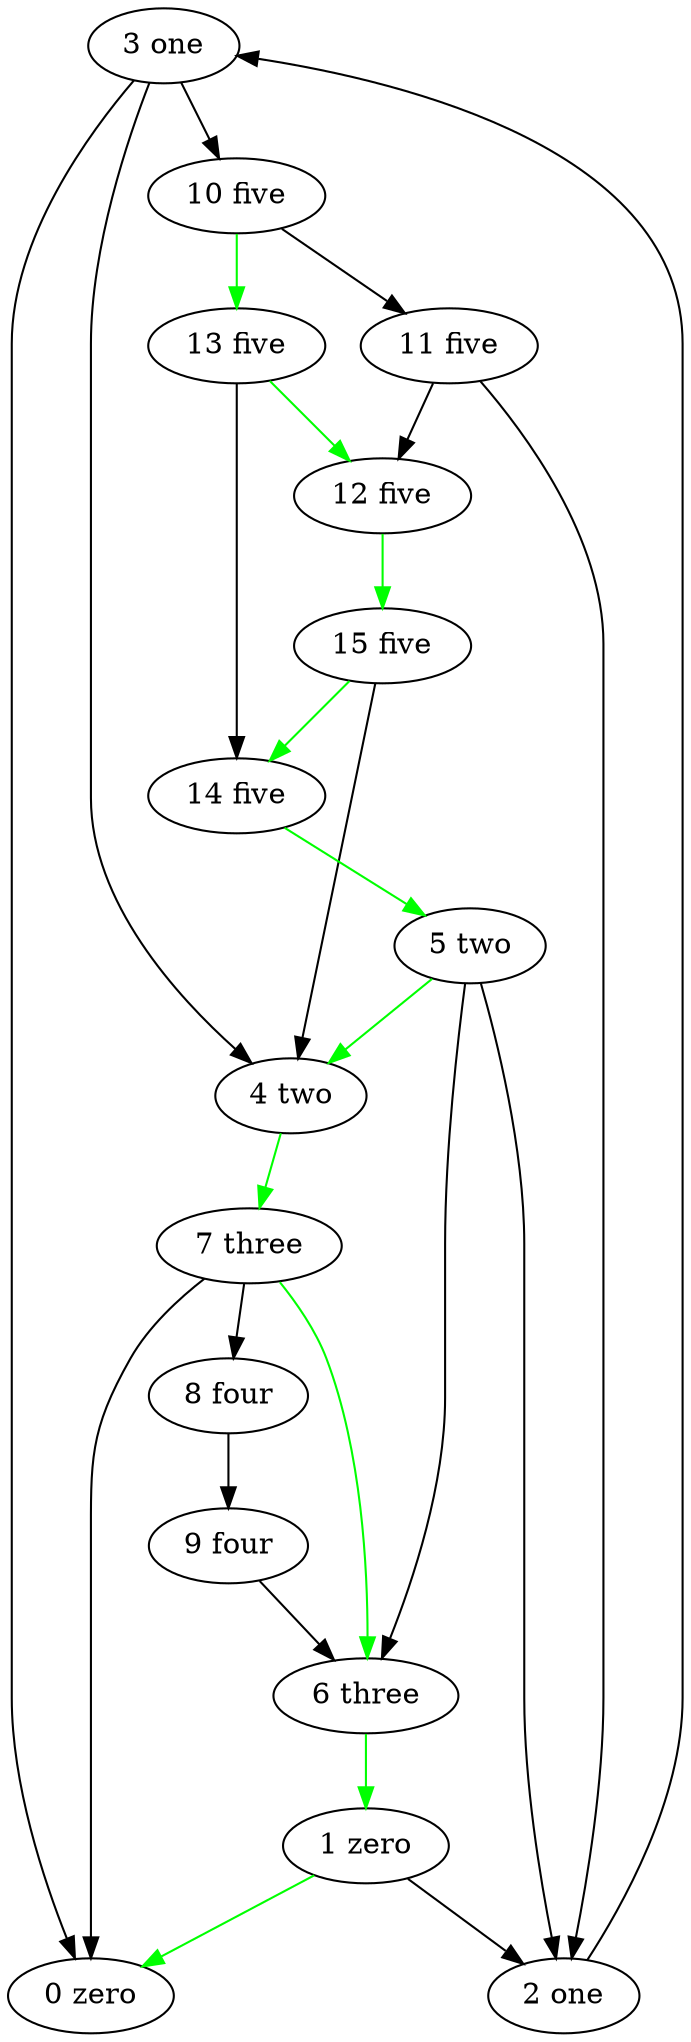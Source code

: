 digraph 4 {
	"0 zero";
	"3 one";
	"2 one";
	"5 two";
	"4 two";
	"7 three";
	"6 three";
	"9 four";
	"8 four";
	"11 five";
	"10 five";
	"13 five";
	"12 five";
	"15 five";
	"14 five";
	"1 zero";
	"3 one" -> "0 zero";
	"7 three" -> "0 zero";
	"1 zero" -> "0 zero" [dir = forward color = "green"];
	"2 one" -> "3 one";
	"1 zero" -> "2 one";
	"5 two" -> "2 one";
	"11 five" -> "2 one";
	"14 five" -> "5 two" [dir = forward color = "green"];
	"15 five" -> "4 two";
	"3 one" -> "4 two";
	"5 two" -> "4 two" [dir = forward color = "green"];
	"4 two" -> "7 three" [dir = forward color = "green"];
	"5 two" -> "6 three";
	"9 four" -> "6 three";
	"7 three" -> "6 three" [dir = forward color = "green"];
	"8 four" -> "9 four";
	"7 three" -> "8 four";
	"10 five" -> "11 five";
	"3 one" -> "10 five";
	"10 five" -> "13 five" [dir = forward color = "green"];
	"11 five" -> "12 five";
	"13 five" -> "12 five" [dir = forward color = "green"];
	"12 five" -> "15 five" [dir = forward color = "green"];
	"13 five" -> "14 five";
	"15 five" -> "14 five" [dir = forward color = "green"];
	"6 three" -> "1 zero" [dir = forward color = "green"];
	}

